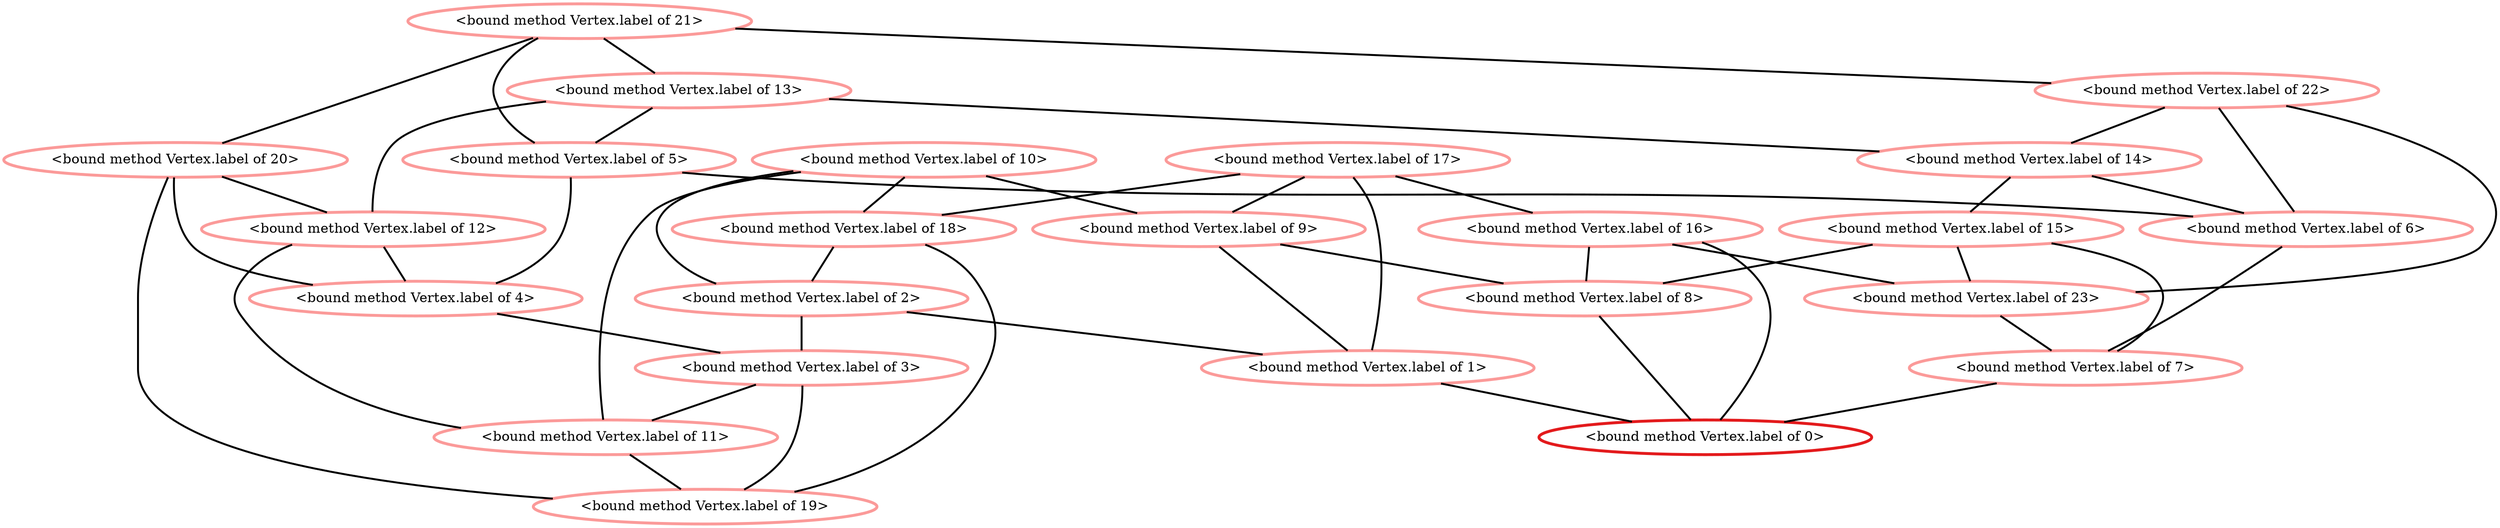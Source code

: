 Graph G {
    0 [penwidth=3,label="<bound method Vertex.label of 0>",color=6, colorscheme=paired12]
    1 [penwidth=3,label="<bound method Vertex.label of 1>",color=5, colorscheme=paired12]
    2 [penwidth=3,label="<bound method Vertex.label of 2>",color=5, colorscheme=paired12]
    3 [penwidth=3,label="<bound method Vertex.label of 3>",color=5, colorscheme=paired12]
    4 [penwidth=3,label="<bound method Vertex.label of 4>",color=5, colorscheme=paired12]
    5 [penwidth=3,label="<bound method Vertex.label of 5>",color=5, colorscheme=paired12]
    6 [penwidth=3,label="<bound method Vertex.label of 6>",color=5, colorscheme=paired12]
    7 [penwidth=3,label="<bound method Vertex.label of 7>",color=5, colorscheme=paired12]
    8 [penwidth=3,label="<bound method Vertex.label of 8>",color=5, colorscheme=paired12]
    9 [penwidth=3,label="<bound method Vertex.label of 9>",color=5, colorscheme=paired12]
    10 [penwidth=3,label="<bound method Vertex.label of 10>",color=5, colorscheme=paired12]
    11 [penwidth=3,label="<bound method Vertex.label of 11>",color=5, colorscheme=paired12]
    12 [penwidth=3,label="<bound method Vertex.label of 12>",color=5, colorscheme=paired12]
    13 [penwidth=3,label="<bound method Vertex.label of 13>",color=5, colorscheme=paired12]
    14 [penwidth=3,label="<bound method Vertex.label of 14>",color=5, colorscheme=paired12]
    15 [penwidth=3,label="<bound method Vertex.label of 15>",color=5, colorscheme=paired12]
    16 [penwidth=3,label="<bound method Vertex.label of 16>",color=5, colorscheme=paired12]
    17 [penwidth=3,label="<bound method Vertex.label of 17>",color=5, colorscheme=paired12]
    18 [penwidth=3,label="<bound method Vertex.label of 18>",color=5, colorscheme=paired12]
    19 [penwidth=3,label="<bound method Vertex.label of 19>",color=5, colorscheme=paired12]
    20 [penwidth=3,label="<bound method Vertex.label of 20>",color=5, colorscheme=paired12]
    21 [penwidth=3,label="<bound method Vertex.label of 21>",color=5, colorscheme=paired12]
    22 [penwidth=3,label="<bound method Vertex.label of 22>",color=5, colorscheme=paired12]
    23 [penwidth=3,label="<bound method Vertex.label of 23>",color=5, colorscheme=paired12]

    21--13 [penwidth=2]
    21--22 [penwidth=2]
    21--5 [penwidth=2]
    21--20 [penwidth=2]
    13--5 [penwidth=2]
    13--12 [penwidth=2]
    13--14 [penwidth=2]
    22--14 [penwidth=2]
    22--23 [penwidth=2]
    22--6 [penwidth=2]
    5--4 [penwidth=2]
    5--6 [penwidth=2]
    17--18 [penwidth=2]
    17--16 [penwidth=2]
    17--9 [penwidth=2]
    17--1 [penwidth=2]
    20--12 [penwidth=2]
    20--4 [penwidth=2]
    20--19 [penwidth=2]
    10--18 [penwidth=2]
    10--2 [penwidth=2]
    10--9 [penwidth=2]
    10--11 [penwidth=2]
    18--2 [penwidth=2]
    18--19 [penwidth=2]
    12--4 [penwidth=2]
    12--11 [penwidth=2]
    2--1 [penwidth=2]
    2--3 [penwidth=2]
    14--15 [penwidth=2]
    14--6 [penwidth=2]
    16--23 [penwidth=2]
    16--8 [penwidth=2]
    16--0 [penwidth=2]
    9--1 [penwidth=2]
    9--8 [penwidth=2]
    15--23 [penwidth=2]
    15--8 [penwidth=2]
    15--7 [penwidth=2]
    1--0 [penwidth=2]
    4--3 [penwidth=2]
    23--7 [penwidth=2]
    3--11 [penwidth=2]
    3--19 [penwidth=2]
    8--0 [penwidth=2]
    6--7 [penwidth=2]
    7--0 [penwidth=2]
    11--19 [penwidth=2]
}